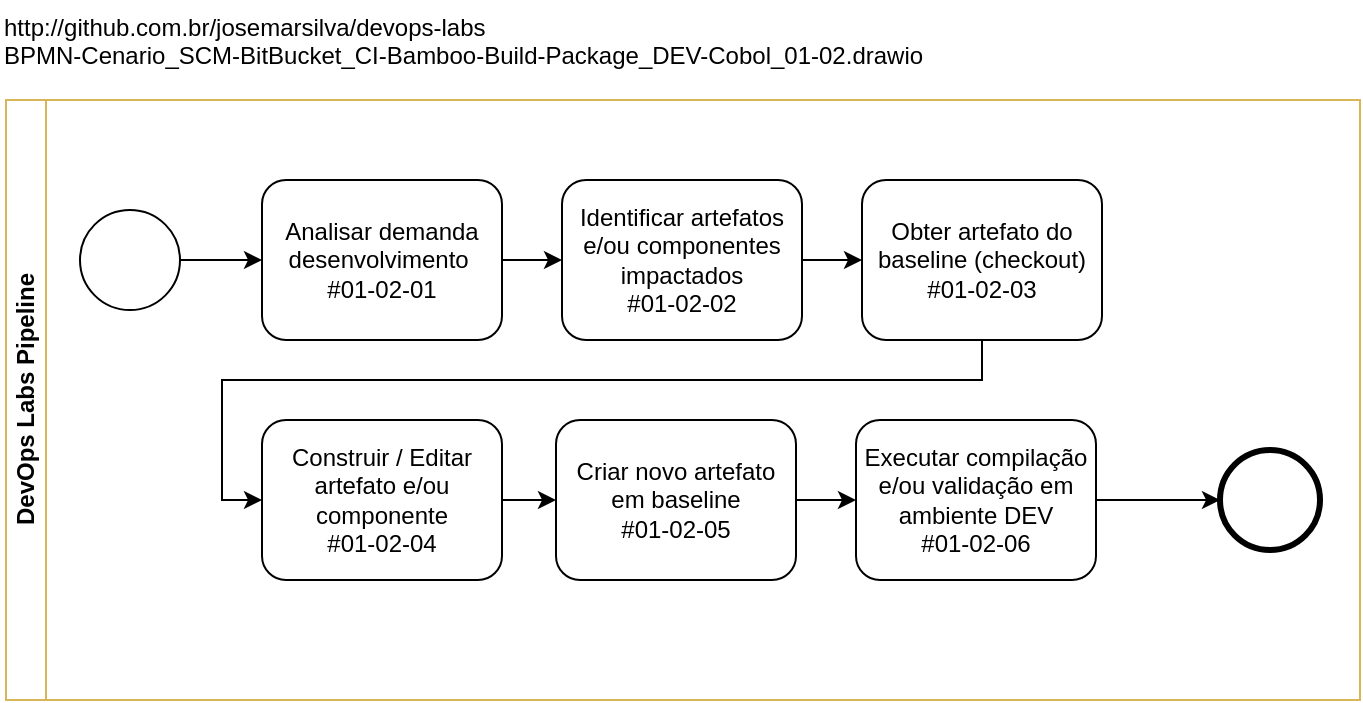 <mxfile version="12.6.5" type="device"><diagram id="5NeZ63Qd66gIMU1FEMey" name="Página-1"><mxGraphModel dx="868" dy="534" grid="1" gridSize="10" guides="1" tooltips="1" connect="1" arrows="1" fold="1" page="1" pageScale="1" pageWidth="827" pageHeight="1169" math="0" shadow="0"><root><mxCell id="0"/><mxCell id="1" parent="0"/><mxCell id="QgqVYCvx7v4dcO-PnhBK-2" value="DevOps Labs Pipeline" style="swimlane;html=1;horizontal=0;startSize=20;fillColor=none;strokeColor=#d6b656;" parent="1" vertex="1"><mxGeometry x="3" y="60" width="677" height="300" as="geometry"/></mxCell><mxCell id="dS2oRb-bHWeyEm29BqbT-6" style="edgeStyle=orthogonalEdgeStyle;rounded=0;orthogonalLoop=1;jettySize=auto;html=1;" parent="QgqVYCvx7v4dcO-PnhBK-2" source="dS2oRb-bHWeyEm29BqbT-1" target="5jf8gvS9TWFhuYRFCtUc-1" edge="1"><mxGeometry relative="1" as="geometry"><mxPoint x="108" y="80" as="sourcePoint"/><mxPoint x="148" y="80" as="targetPoint"/></mxGeometry></mxCell><mxCell id="dS2oRb-bHWeyEm29BqbT-1" value="" style="shape=mxgraph.bpmn.shape;html=1;verticalLabelPosition=bottom;labelBackgroundColor=#ffffff;verticalAlign=top;align=center;perimeter=ellipsePerimeter;outlineConnect=0;outline=standard;symbol=general;" parent="QgqVYCvx7v4dcO-PnhBK-2" vertex="1"><mxGeometry x="37" y="55" width="50" height="50" as="geometry"/></mxCell><mxCell id="dS2oRb-bHWeyEm29BqbT-10" style="edgeStyle=orthogonalEdgeStyle;rounded=0;orthogonalLoop=1;jettySize=auto;html=1;" parent="QgqVYCvx7v4dcO-PnhBK-2" edge="1"><mxGeometry relative="1" as="geometry"><mxPoint x="257" y="75" as="sourcePoint"/></mxGeometry></mxCell><mxCell id="dS2oRb-bHWeyEm29BqbT-16" style="edgeStyle=orthogonalEdgeStyle;rounded=0;orthogonalLoop=1;jettySize=auto;html=1;" parent="QgqVYCvx7v4dcO-PnhBK-2" edge="1"><mxGeometry relative="1" as="geometry"><mxPoint x="398.5" y="75" as="sourcePoint"/></mxGeometry></mxCell><mxCell id="dS2oRb-bHWeyEm29BqbT-28" style="edgeStyle=orthogonalEdgeStyle;rounded=0;orthogonalLoop=1;jettySize=auto;html=1;entryX=0;entryY=0.5;entryDx=0;entryDy=0;exitX=1;exitY=0.5;exitDx=0;exitDy=0;" parent="QgqVYCvx7v4dcO-PnhBK-2" edge="1"><mxGeometry relative="1" as="geometry"><Array as="points"><mxPoint x="727" y="80"/><mxPoint x="727" y="140"/><mxPoint x="97" y="140"/><mxPoint x="97" y="200"/></Array><mxPoint x="688.5" y="75" as="sourcePoint"/></mxGeometry></mxCell><mxCell id="dS2oRb-bHWeyEm29BqbT-11" style="edgeStyle=orthogonalEdgeStyle;rounded=0;orthogonalLoop=1;jettySize=auto;html=1;" parent="QgqVYCvx7v4dcO-PnhBK-2" edge="1"><mxGeometry relative="1" as="geometry"><mxPoint x="547" y="75" as="sourcePoint"/></mxGeometry></mxCell><mxCell id="dS2oRb-bHWeyEm29BqbT-17" style="edgeStyle=orthogonalEdgeStyle;rounded=0;orthogonalLoop=1;jettySize=auto;html=1;" parent="QgqVYCvx7v4dcO-PnhBK-2" edge="1"><mxGeometry relative="1" as="geometry"><mxPoint x="257" y="205" as="sourcePoint"/></mxGeometry></mxCell><mxCell id="dS2oRb-bHWeyEm29BqbT-20" style="edgeStyle=orthogonalEdgeStyle;rounded=0;orthogonalLoop=1;jettySize=auto;html=1;" parent="QgqVYCvx7v4dcO-PnhBK-2" edge="1"><mxGeometry relative="1" as="geometry"><mxPoint x="398.5" y="205" as="sourcePoint"/></mxGeometry></mxCell><mxCell id="dS2oRb-bHWeyEm29BqbT-3" value="" style="shape=mxgraph.bpmn.shape;html=1;verticalLabelPosition=bottom;labelBackgroundColor=#ffffff;verticalAlign=top;align=center;perimeter=ellipsePerimeter;outlineConnect=0;outline=end;symbol=general;" parent="QgqVYCvx7v4dcO-PnhBK-2" vertex="1"><mxGeometry x="607" y="175" width="50" height="50" as="geometry"/></mxCell><mxCell id="5jf8gvS9TWFhuYRFCtUc-8" style="edgeStyle=orthogonalEdgeStyle;rounded=0;orthogonalLoop=1;jettySize=auto;html=1;" parent="QgqVYCvx7v4dcO-PnhBK-2" source="5jf8gvS9TWFhuYRFCtUc-1" target="5jf8gvS9TWFhuYRFCtUc-5" edge="1"><mxGeometry relative="1" as="geometry"><mxPoint x="273" y="80" as="targetPoint"/></mxGeometry></mxCell><mxCell id="5jf8gvS9TWFhuYRFCtUc-1" value="&lt;div&gt;Analisar demanda desenvolvimento&amp;nbsp;&lt;/div&gt;&lt;div&gt;#01-02-01&lt;/div&gt;" style="shape=ext;rounded=1;html=1;whiteSpace=wrap;fillColor=none;" parent="QgqVYCvx7v4dcO-PnhBK-2" vertex="1"><mxGeometry x="128" y="40" width="120" height="80" as="geometry"/></mxCell><mxCell id="iQW8FGknK8te4jhKu7wZ-2" style="edgeStyle=orthogonalEdgeStyle;rounded=0;orthogonalLoop=1;jettySize=auto;html=1;" parent="QgqVYCvx7v4dcO-PnhBK-2" source="5jf8gvS9TWFhuYRFCtUc-5" target="iQW8FGknK8te4jhKu7wZ-1" edge="1"><mxGeometry relative="1" as="geometry"/></mxCell><mxCell id="5jf8gvS9TWFhuYRFCtUc-5" value="&lt;div&gt;Identificar artefatos e/ou componentes impactados&lt;/div&gt;&lt;div&gt;#01-02-02&lt;/div&gt;" style="shape=ext;rounded=1;html=1;whiteSpace=wrap;fillColor=none;" parent="QgqVYCvx7v4dcO-PnhBK-2" vertex="1"><mxGeometry x="278" y="40" width="120" height="80" as="geometry"/></mxCell><mxCell id="iQW8FGknK8te4jhKu7wZ-10" style="edgeStyle=orthogonalEdgeStyle;rounded=0;orthogonalLoop=1;jettySize=auto;html=1;" parent="QgqVYCvx7v4dcO-PnhBK-2" source="5jf8gvS9TWFhuYRFCtUc-16" target="iQW8FGknK8te4jhKu7wZ-4" edge="1"><mxGeometry relative="1" as="geometry"/></mxCell><mxCell id="5jf8gvS9TWFhuYRFCtUc-16" value="&lt;div&gt;Construir / Editar artefato e/ou componente&lt;/div&gt;&lt;div&gt;#01-02-04&lt;/div&gt;" style="shape=ext;rounded=1;html=1;whiteSpace=wrap;fillColor=none;" parent="QgqVYCvx7v4dcO-PnhBK-2" vertex="1"><mxGeometry x="128" y="160" width="120" height="80" as="geometry"/></mxCell><mxCell id="iQW8FGknK8te4jhKu7wZ-3" style="edgeStyle=orthogonalEdgeStyle;rounded=0;orthogonalLoop=1;jettySize=auto;html=1;entryX=0;entryY=0.5;entryDx=0;entryDy=0;" parent="QgqVYCvx7v4dcO-PnhBK-2" source="iQW8FGknK8te4jhKu7wZ-1" target="5jf8gvS9TWFhuYRFCtUc-16" edge="1"><mxGeometry relative="1" as="geometry"><Array as="points"><mxPoint x="488" y="140"/><mxPoint x="108" y="140"/><mxPoint x="108" y="200"/></Array></mxGeometry></mxCell><mxCell id="iQW8FGknK8te4jhKu7wZ-1" value="&lt;div&gt;Obter artefato do baseline (checkout)&lt;/div&gt;&lt;div&gt;#01-02-03&lt;/div&gt;" style="shape=ext;rounded=1;html=1;whiteSpace=wrap;fillColor=none;" parent="QgqVYCvx7v4dcO-PnhBK-2" vertex="1"><mxGeometry x="428" y="40" width="120" height="80" as="geometry"/></mxCell><mxCell id="iQW8FGknK8te4jhKu7wZ-7" value="" style="edgeStyle=orthogonalEdgeStyle;rounded=0;orthogonalLoop=1;jettySize=auto;html=1;" parent="QgqVYCvx7v4dcO-PnhBK-2" source="iQW8FGknK8te4jhKu7wZ-8" target="dS2oRb-bHWeyEm29BqbT-3" edge="1"><mxGeometry relative="1" as="geometry"/></mxCell><mxCell id="iQW8FGknK8te4jhKu7wZ-4" value="&lt;div&gt;&lt;span&gt;Criar novo artefato em baseline&lt;/span&gt;&lt;/div&gt;&lt;div&gt;&lt;span&gt;#01-02-05&lt;/span&gt;&lt;br&gt;&lt;/div&gt;" style="shape=ext;rounded=1;html=1;whiteSpace=wrap;fillColor=none;" parent="QgqVYCvx7v4dcO-PnhBK-2" vertex="1"><mxGeometry x="275" y="160" width="120" height="80" as="geometry"/></mxCell><mxCell id="iQW8FGknK8te4jhKu7wZ-8" value="&lt;div&gt;Executar compilação e/ou validação em ambiente DEV&lt;/div&gt;&lt;div&gt;#01-02-06&lt;/div&gt;" style="shape=ext;rounded=1;html=1;whiteSpace=wrap;fillColor=none;" parent="QgqVYCvx7v4dcO-PnhBK-2" vertex="1"><mxGeometry x="425" y="160" width="120" height="80" as="geometry"/></mxCell><mxCell id="iQW8FGknK8te4jhKu7wZ-9" style="edgeStyle=orthogonalEdgeStyle;rounded=0;orthogonalLoop=1;jettySize=auto;html=1;" parent="QgqVYCvx7v4dcO-PnhBK-2" source="iQW8FGknK8te4jhKu7wZ-4" target="iQW8FGknK8te4jhKu7wZ-8" edge="1"><mxGeometry relative="1" as="geometry"><mxPoint x="251" y="260" as="sourcePoint"/><mxPoint x="750" y="260" as="targetPoint"/></mxGeometry></mxCell><mxCell id="OLhIjut3MR7rtpvBqboD-1" value="&lt;div style=&quot;text-align: left&quot;&gt;http://github.com.br/josemarsilva/devops-labs&lt;/div&gt;BPMN-Cenario_SCM-BitBucket_CI-Bamboo-Build-Package_DEV-Cobol_01-02.drawio" style="text;html=1;resizable=0;autosize=1;align=left;verticalAlign=top;points=[];fillColor=none;strokeColor=none;rounded=0;" parent="1" vertex="1"><mxGeometry y="10" width="480" height="30" as="geometry"/></mxCell></root></mxGraphModel></diagram></mxfile>